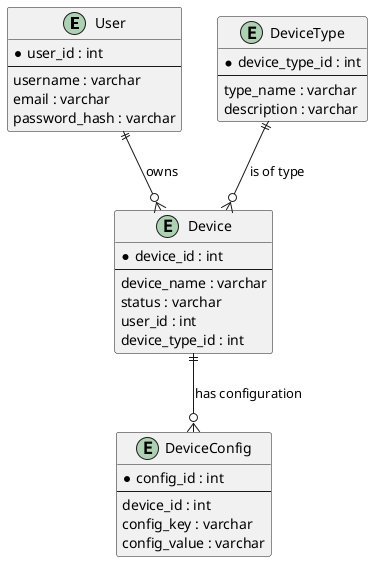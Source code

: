 @startuml
entity User {
  * user_id : int
  --
  username : varchar
  email : varchar
  password_hash : varchar
}

entity Device {
  * device_id : int
  --
  device_name : varchar
  status : varchar
  user_id : int
  device_type_id : int
}

entity DeviceType {
  * device_type_id : int
  --
  type_name : varchar
  description : varchar
}

entity DeviceConfig {
  * config_id : int
  --
  device_id : int
  config_key : varchar
  config_value : varchar
}

User ||--o{ Device : "owns"
DeviceType ||--o{ Device : "is of type"
Device ||--o{ DeviceConfig : "has configuration"
@enduml

